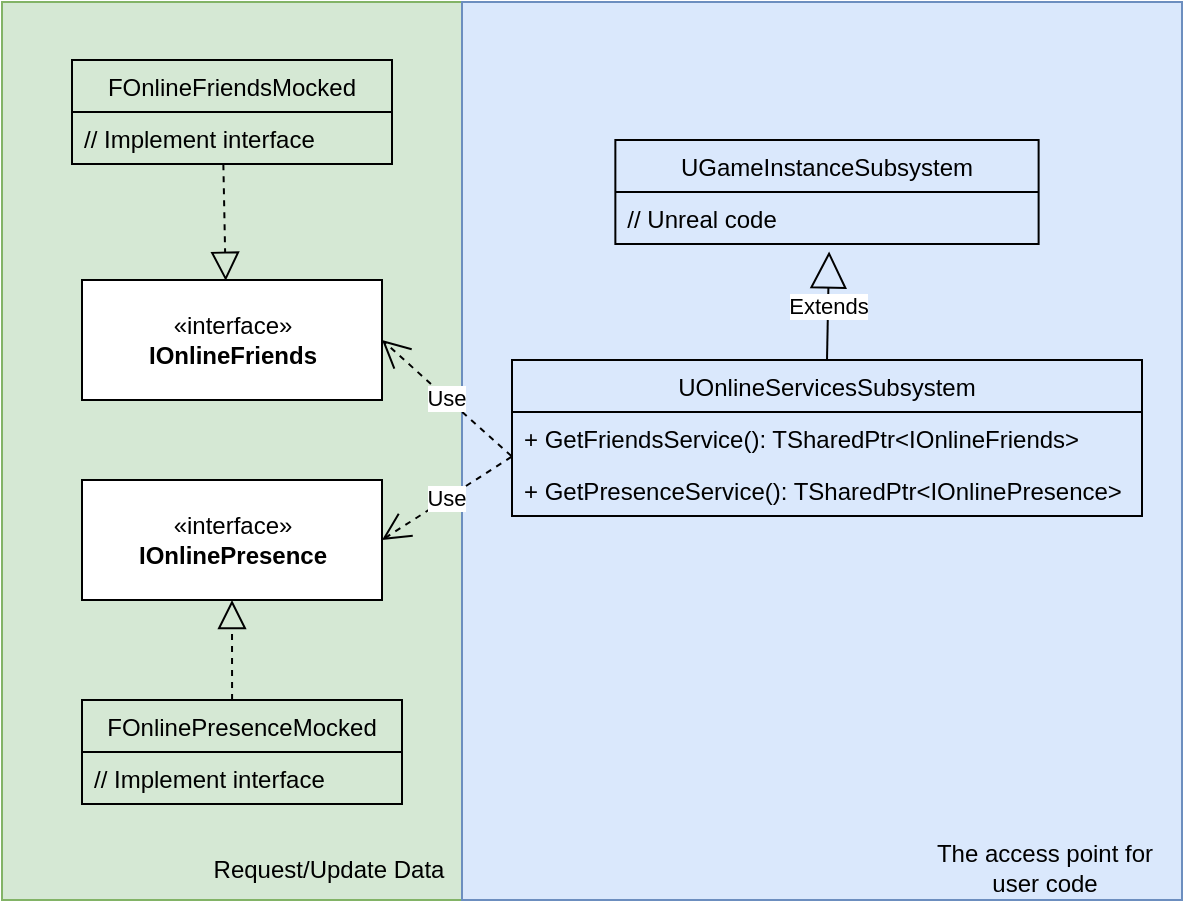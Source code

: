 <mxfile version="20.6.0" type="device"><diagram id="vfRyyXxxIYzXBKB6AInG" name="Page-1"><mxGraphModel dx="981" dy="486" grid="1" gridSize="10" guides="1" tooltips="1" connect="1" arrows="1" fold="1" page="1" pageScale="1" pageWidth="850" pageHeight="1100" math="0" shadow="0"><root><mxCell id="0"/><mxCell id="1" parent="0"/><mxCell id="Vt_PdIDeI4ywUwGKqvBz-33" value="" style="rounded=0;whiteSpace=wrap;html=1;fillColor=#d5e8d4;strokeColor=#82b366;" vertex="1" parent="1"><mxGeometry x="170" y="261" width="230" height="449" as="geometry"/></mxCell><mxCell id="Vt_PdIDeI4ywUwGKqvBz-31" value="" style="rounded=0;whiteSpace=wrap;html=1;fillColor=#dae8fc;strokeColor=#6c8ebf;" vertex="1" parent="1"><mxGeometry x="400" y="261" width="360" height="449" as="geometry"/></mxCell><mxCell id="Vt_PdIDeI4ywUwGKqvBz-5" value="«interface»&lt;br&gt;&lt;b&gt;IOnlineFriends&lt;/b&gt;" style="html=1;" vertex="1" parent="1"><mxGeometry x="210" y="400" width="150" height="60" as="geometry"/></mxCell><mxCell id="Vt_PdIDeI4ywUwGKqvBz-6" value="«interface»&lt;br&gt;&lt;b&gt;IOnlinePresence&lt;/b&gt;" style="html=1;" vertex="1" parent="1"><mxGeometry x="210" y="500" width="150" height="60" as="geometry"/></mxCell><mxCell id="Vt_PdIDeI4ywUwGKqvBz-7" value="UOnlineServicesSubsystem" style="swimlane;fontStyle=0;childLayout=stackLayout;horizontal=1;startSize=26;fillColor=none;horizontalStack=0;resizeParent=1;resizeParentMax=0;resizeLast=0;collapsible=1;marginBottom=0;" vertex="1" parent="1"><mxGeometry x="425" y="440" width="315" height="78" as="geometry"/></mxCell><mxCell id="Vt_PdIDeI4ywUwGKqvBz-9" value="+ GetFriendsService(): TSharedPtr&lt;IOnlineFriends&gt;" style="text;strokeColor=none;fillColor=none;align=left;verticalAlign=top;spacingLeft=4;spacingRight=4;overflow=hidden;rotatable=0;points=[[0,0.5],[1,0.5]];portConstraint=eastwest;" vertex="1" parent="Vt_PdIDeI4ywUwGKqvBz-7"><mxGeometry y="26" width="315" height="26" as="geometry"/></mxCell><mxCell id="Vt_PdIDeI4ywUwGKqvBz-8" value="+ GetPresenceService(): TSharedPtr&lt;IOnlinePresence&gt;" style="text;strokeColor=none;fillColor=none;align=left;verticalAlign=top;spacingLeft=4;spacingRight=4;overflow=hidden;rotatable=0;points=[[0,0.5],[1,0.5]];portConstraint=eastwest;" vertex="1" parent="Vt_PdIDeI4ywUwGKqvBz-7"><mxGeometry y="52" width="315" height="26" as="geometry"/></mxCell><mxCell id="Vt_PdIDeI4ywUwGKqvBz-11" value="Extends" style="endArrow=block;endSize=16;endFill=0;html=1;rounded=0;exitX=0.5;exitY=0;exitDx=0;exitDy=0;entryX=0.505;entryY=1.143;entryDx=0;entryDy=0;entryPerimeter=0;" edge="1" parent="1" source="Vt_PdIDeI4ywUwGKqvBz-7" target="Vt_PdIDeI4ywUwGKqvBz-16"><mxGeometry width="160" relative="1" as="geometry"><mxPoint x="490" y="410" as="sourcePoint"/><mxPoint x="580" y="350" as="targetPoint"/></mxGeometry></mxCell><mxCell id="Vt_PdIDeI4ywUwGKqvBz-15" value="UGameInstanceSubsystem" style="swimlane;fontStyle=0;childLayout=stackLayout;horizontal=1;startSize=26;fillColor=none;horizontalStack=0;resizeParent=1;resizeParentMax=0;resizeLast=0;collapsible=1;marginBottom=0;" vertex="1" parent="1"><mxGeometry x="476.68" y="330" width="211.63" height="52" as="geometry"/></mxCell><mxCell id="Vt_PdIDeI4ywUwGKqvBz-16" value="// Unreal code" style="text;strokeColor=none;fillColor=none;align=left;verticalAlign=top;spacingLeft=4;spacingRight=4;overflow=hidden;rotatable=0;points=[[0,0.5],[1,0.5]];portConstraint=eastwest;" vertex="1" parent="Vt_PdIDeI4ywUwGKqvBz-15"><mxGeometry y="26" width="211.63" height="26" as="geometry"/></mxCell><mxCell id="Vt_PdIDeI4ywUwGKqvBz-19" value="Use" style="endArrow=open;endSize=12;dashed=1;html=1;rounded=0;entryX=1;entryY=0.5;entryDx=0;entryDy=0;exitX=-0.001;exitY=0.846;exitDx=0;exitDy=0;exitPerimeter=0;" edge="1" parent="1" source="Vt_PdIDeI4ywUwGKqvBz-9" target="Vt_PdIDeI4ywUwGKqvBz-5"><mxGeometry width="160" relative="1" as="geometry"><mxPoint x="300" y="570" as="sourcePoint"/><mxPoint x="460" y="570" as="targetPoint"/></mxGeometry></mxCell><mxCell id="Vt_PdIDeI4ywUwGKqvBz-20" value="Use" style="endArrow=open;endSize=12;dashed=1;html=1;rounded=0;entryX=1;entryY=0.5;entryDx=0;entryDy=0;exitX=-0.001;exitY=0.862;exitDx=0;exitDy=0;exitPerimeter=0;" edge="1" parent="1" source="Vt_PdIDeI4ywUwGKqvBz-9" target="Vt_PdIDeI4ywUwGKqvBz-6"><mxGeometry width="160" relative="1" as="geometry"><mxPoint x="434.685" y="497.996" as="sourcePoint"/><mxPoint x="370" y="420" as="targetPoint"/></mxGeometry></mxCell><mxCell id="Vt_PdIDeI4ywUwGKqvBz-21" value="FOnlineFriendsMocked" style="swimlane;fontStyle=0;childLayout=stackLayout;horizontal=1;startSize=26;fillColor=none;horizontalStack=0;resizeParent=1;resizeParentMax=0;resizeLast=0;collapsible=1;marginBottom=0;" vertex="1" parent="1"><mxGeometry x="205" y="290" width="160" height="52" as="geometry"/></mxCell><mxCell id="Vt_PdIDeI4ywUwGKqvBz-24" value="// Implement interface" style="text;strokeColor=none;fillColor=none;align=left;verticalAlign=top;spacingLeft=4;spacingRight=4;overflow=hidden;rotatable=0;points=[[0,0.5],[1,0.5]];portConstraint=eastwest;" vertex="1" parent="Vt_PdIDeI4ywUwGKqvBz-21"><mxGeometry y="26" width="160" height="26" as="geometry"/></mxCell><mxCell id="Vt_PdIDeI4ywUwGKqvBz-25" value="FOnlinePresenceMocked" style="swimlane;fontStyle=0;childLayout=stackLayout;horizontal=1;startSize=26;fillColor=none;horizontalStack=0;resizeParent=1;resizeParentMax=0;resizeLast=0;collapsible=1;marginBottom=0;" vertex="1" parent="1"><mxGeometry x="210" y="610" width="160" height="52" as="geometry"/></mxCell><mxCell id="Vt_PdIDeI4ywUwGKqvBz-26" value="// Implement interface" style="text;strokeColor=none;fillColor=none;align=left;verticalAlign=top;spacingLeft=4;spacingRight=4;overflow=hidden;rotatable=0;points=[[0,0.5],[1,0.5]];portConstraint=eastwest;" vertex="1" parent="Vt_PdIDeI4ywUwGKqvBz-25"><mxGeometry y="26" width="160" height="26" as="geometry"/></mxCell><mxCell id="Vt_PdIDeI4ywUwGKqvBz-27" value="" style="endArrow=block;dashed=1;endFill=0;endSize=12;html=1;rounded=0;entryX=0.479;entryY=0.007;entryDx=0;entryDy=0;exitX=0.473;exitY=1.005;exitDx=0;exitDy=0;exitPerimeter=0;entryPerimeter=0;" edge="1" parent="1" source="Vt_PdIDeI4ywUwGKqvBz-24" target="Vt_PdIDeI4ywUwGKqvBz-5"><mxGeometry width="160" relative="1" as="geometry"><mxPoint x="150" y="350" as="sourcePoint"/><mxPoint x="310" y="350" as="targetPoint"/></mxGeometry></mxCell><mxCell id="Vt_PdIDeI4ywUwGKqvBz-28" value="" style="endArrow=block;dashed=1;endFill=0;endSize=12;html=1;rounded=0;entryX=0.5;entryY=1;entryDx=0;entryDy=0;exitX=0.469;exitY=0;exitDx=0;exitDy=0;exitPerimeter=0;" edge="1" parent="1" source="Vt_PdIDeI4ywUwGKqvBz-25" target="Vt_PdIDeI4ywUwGKqvBz-6"><mxGeometry width="160" relative="1" as="geometry"><mxPoint x="284.42" y="603.71" as="sourcePoint"/><mxPoint x="285.59" y="662" as="targetPoint"/></mxGeometry></mxCell><mxCell id="Vt_PdIDeI4ywUwGKqvBz-32" value="The access point for user code" style="text;html=1;strokeColor=none;fillColor=none;align=center;verticalAlign=middle;whiteSpace=wrap;rounded=0;" vertex="1" parent="1"><mxGeometry x="630.0" y="679" width="123.32" height="30" as="geometry"/></mxCell><mxCell id="Vt_PdIDeI4ywUwGKqvBz-34" value="Request/Update Data" style="text;html=1;strokeColor=none;fillColor=none;align=center;verticalAlign=middle;whiteSpace=wrap;rounded=0;" vertex="1" parent="1"><mxGeometry x="272.0" y="680" width="123.32" height="30" as="geometry"/></mxCell></root></mxGraphModel></diagram></mxfile>